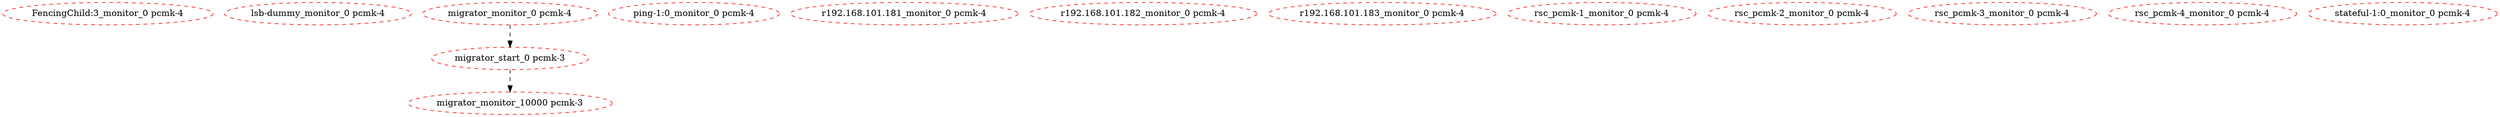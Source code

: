 digraph "g" {
"FencingChild:3_monitor_0 pcmk-4" [ style=dashed color="red" fontcolor="black"]
"lsb-dummy_monitor_0 pcmk-4" [ style=dashed color="red" fontcolor="black" ]
"migrator_monitor_0 pcmk-4" -> "migrator_start_0 pcmk-3" [ style = dashed]
"migrator_monitor_0 pcmk-4" [ style=dashed color="red" fontcolor="black" ]
"migrator_monitor_10000 pcmk-3" [ style=dashed color="red" fontcolor="black"]
"migrator_start_0 pcmk-3" -> "migrator_monitor_10000 pcmk-3" [ style = dashed]
"migrator_start_0 pcmk-3" [ style=dashed color="red" fontcolor="black"]
"ping-1:0_monitor_0 pcmk-4" [ style=dashed color="red" fontcolor="black" ]
"r192.168.101.181_monitor_0 pcmk-4" [ style=dashed color="red" fontcolor="black" ]
"r192.168.101.182_monitor_0 pcmk-4" [ style=dashed color="red" fontcolor="black" ]
"r192.168.101.183_monitor_0 pcmk-4" [ style=dashed color="red" fontcolor="black" ]
"rsc_pcmk-1_monitor_0 pcmk-4" [ style=dashed color="red" fontcolor="black" ]
"rsc_pcmk-2_monitor_0 pcmk-4" [ style=dashed color="red" fontcolor="black" ]
"rsc_pcmk-3_monitor_0 pcmk-4" [ style=dashed color="red" fontcolor="black" ]
"rsc_pcmk-4_monitor_0 pcmk-4" [ style=dashed color="red" fontcolor="black" ]
"stateful-1:0_monitor_0 pcmk-4" [ style=dashed color="red" fontcolor="black" ]
}
